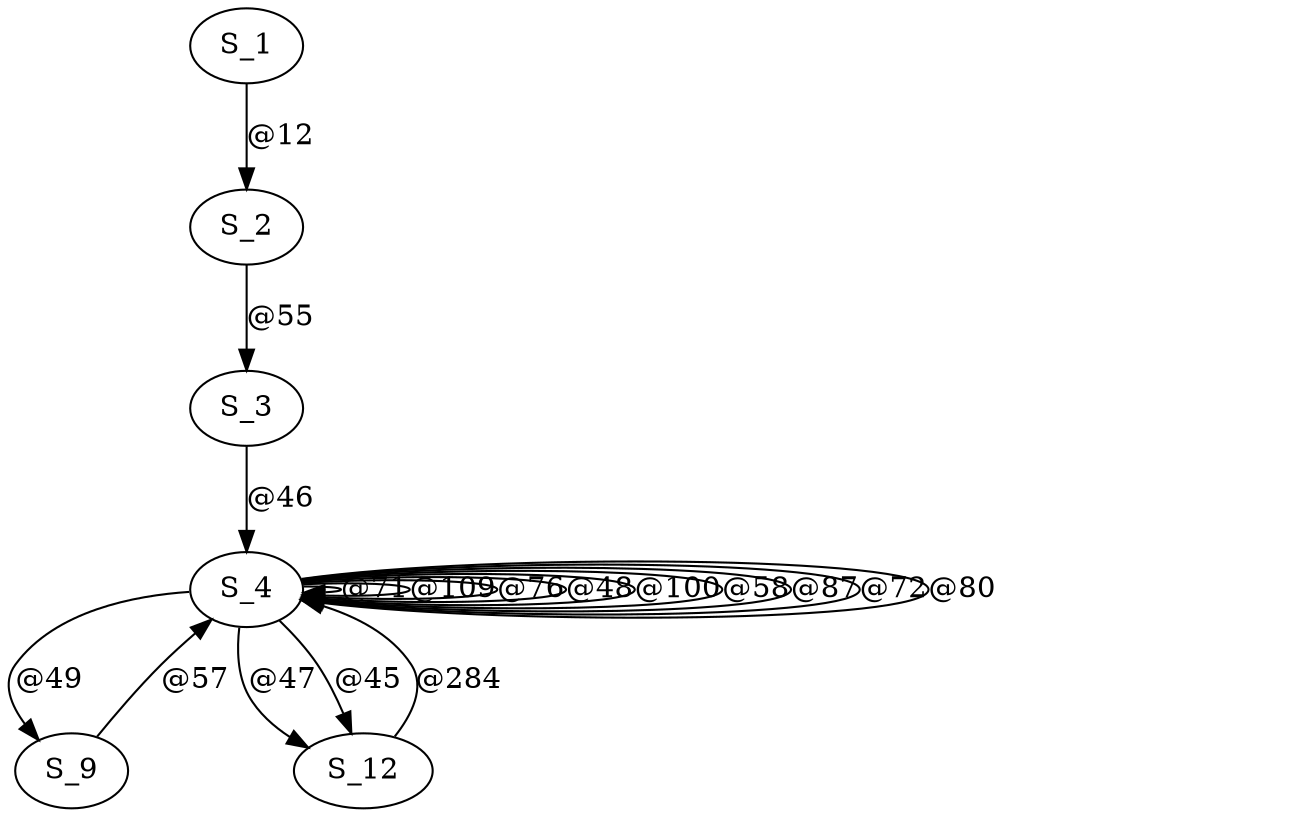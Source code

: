 digraph graphtest {
  S_1 -> S_2  [ label="@12"] ;
  S_2 -> S_3  [ label="@55"] ;
  S_3 -> S_4  [ label="@46"] ;
  S_4 -> S_4  [ label="@71"] ;
  S_4 -> S_4  [ label="@109"] ;
  S_4 -> S_4  [ label="@76"] ;
  S_4 -> S_4  [ label="@48"] ;
  S_4 -> S_9  [ label="@49"] ;
  S_4 -> S_4  [ label="@100"] ;
  S_4 -> S_12  [ label="@47"] ;
  S_4 -> S_12  [ label="@45"] ;
  S_4 -> S_4  [ label="@58"] ;
  S_4 -> S_4  [ label="@87"] ;
  S_4 -> S_4  [ label="@72"] ;
  S_4 -> S_4  [ label="@80"] ;
  S_9 -> S_4  [ label="@57"] ;
  S_12 -> S_4  [ label="@284"] ;
}